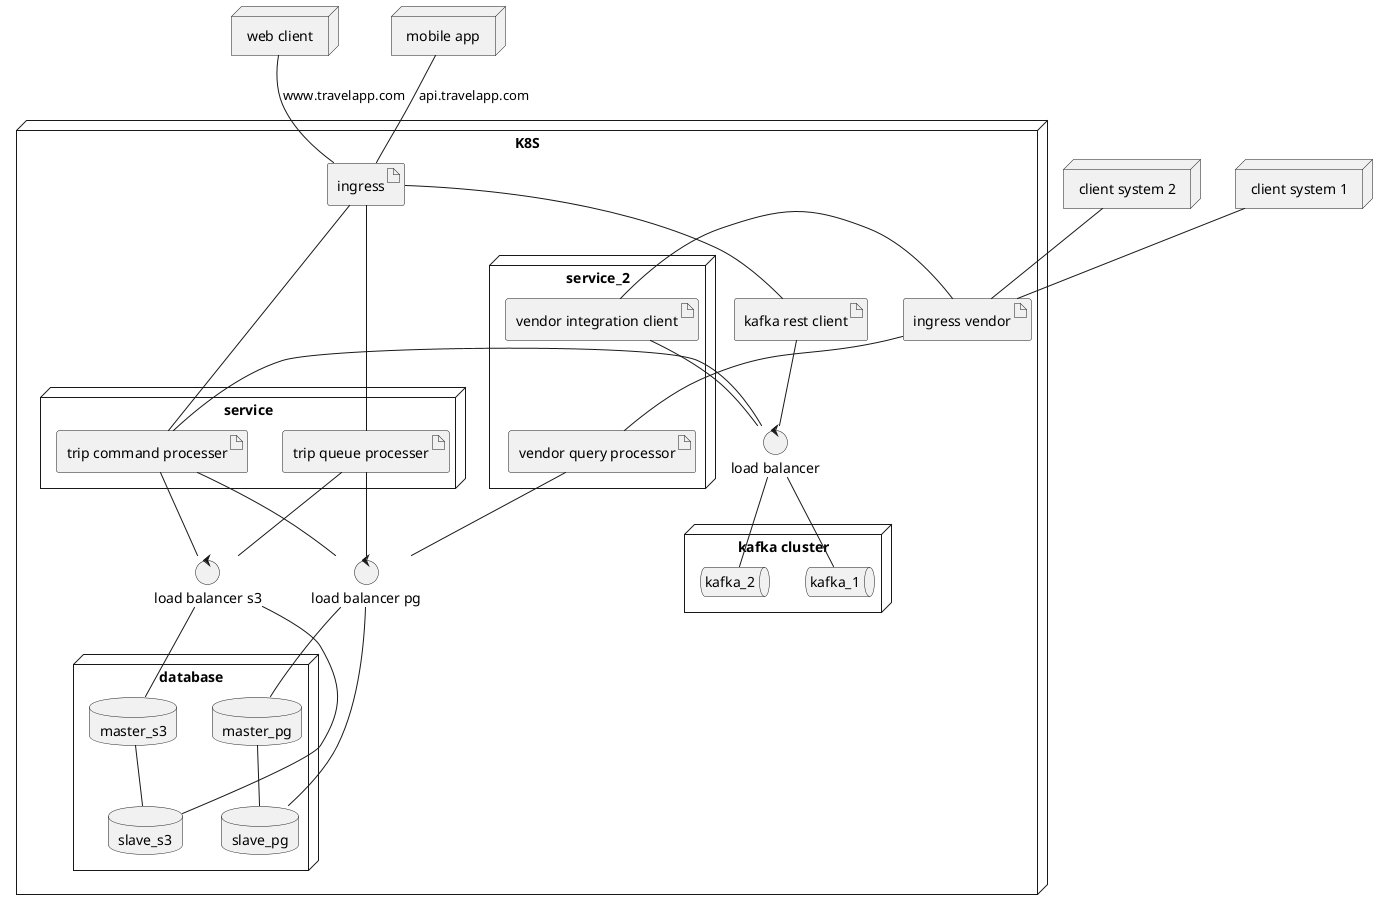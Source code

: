 @startuml deployment

node web as "web client"
node mobile as "mobile app"


node dc as "K8S" {
artifact ingress as "ingress"
artifact ingress_vendor as "ingress vendor"
    node service {
        

        artifact trip_cp as "trip command processer"
        artifact trip_q as "trip queue processer"

    }
control s3_lb as "load balancer s3"
control pg_lb as "load balancer pg"
    node database {
        
        database master_s3
        database slave_s3

        
        database master_pg
        database slave_pg
    }

    artifact kafka_rest as "kafka rest client"
    control kafka_lb as "load balancer"
    node kafka_cl as "kafka cluster"{
        queue kafka_1
        queue kafka_2
    }


    node service_2 {
        artifact v as "vendor integration client"
        artifact v_q as "vendor query processor"

        v -d[hidden]- v_q 
    }
}

node c1 as "client system 1"
node c2 as "client system 2"




web -- ingress : www.travelapp.com 
mobile -- ingress : api.travelapp.com


ingress -- trip_q
ingress -- kafka_rest
ingress -- trip_cp

v -- kafka_lb
trip_cp - kafka_lb 
trip_cp - pg_lb
trip_cp - s3_lb

trip_q -- pg_lb
trip_q -- s3_lb

pg_lb -- master_pg
pg_lb -- slave_pg

s3_lb -- master_s3
s3_lb -- slave_s3

master_s3 -- slave_s3 
master_pg -- slave_pg

kafka_rest -- kafka_lb

kafka_lb -- kafka_1
kafka_lb -- kafka_2

v_q -- pg_lb

c1 -d- ingress_vendor
c2 -d- ingress_vendor

ingress_vendor - v
ingress_vendor - v_q

@enduml